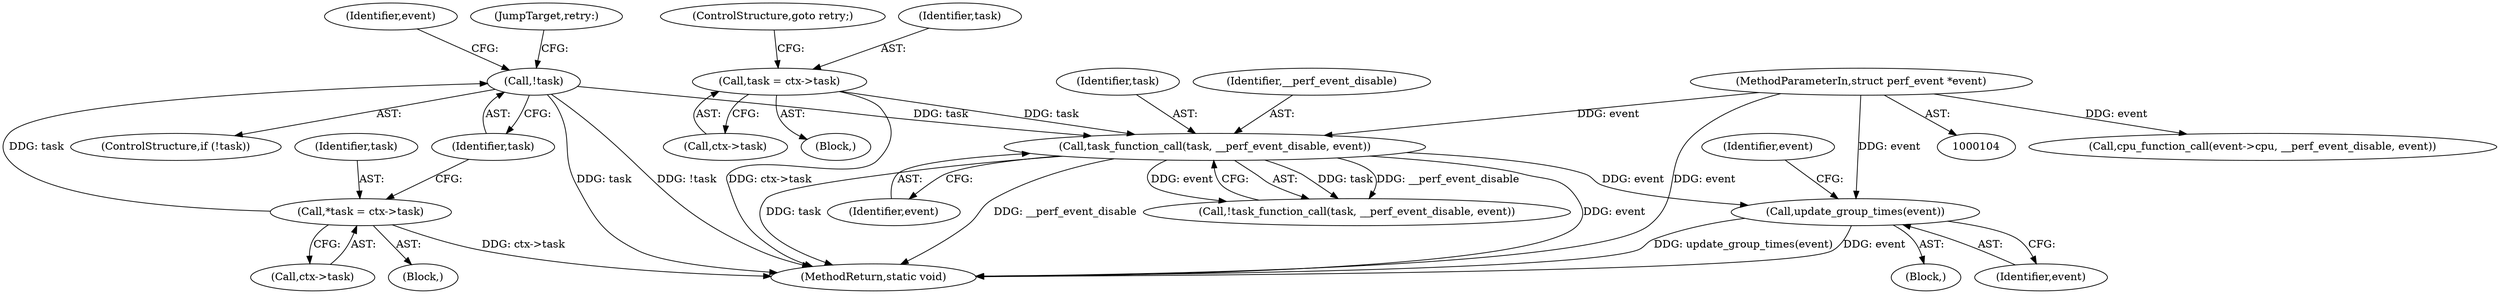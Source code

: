 digraph "0_linux_f63a8daa5812afef4f06c962351687e1ff9ccb2b_0@API" {
"1000168" [label="(Call,update_group_times(event))"];
"1000133" [label="(Call,task_function_call(task, __perf_event_disable, event))"];
"1000120" [label="(Call,!task)"];
"1000114" [label="(Call,*task = ctx->task)"];
"1000155" [label="(Call,task = ctx->task)"];
"1000105" [label="(MethodParameterIn,struct perf_event *event)"];
"1000116" [label="(Call,ctx->task)"];
"1000105" [label="(MethodParameterIn,struct perf_event *event)"];
"1000114" [label="(Call,*task = ctx->task)"];
"1000149" [label="(Block,)"];
"1000160" [label="(ControlStructure,goto retry;)"];
"1000180" [label="(MethodReturn,static void)"];
"1000169" [label="(Identifier,event)"];
"1000106" [label="(Block,)"];
"1000134" [label="(Identifier,task)"];
"1000119" [label="(ControlStructure,if (!task))"];
"1000125" [label="(Identifier,event)"];
"1000156" [label="(Identifier,task)"];
"1000130" [label="(JumpTarget,retry:)"];
"1000172" [label="(Identifier,event)"];
"1000133" [label="(Call,task_function_call(task, __perf_event_disable, event))"];
"1000135" [label="(Identifier,__perf_event_disable)"];
"1000123" [label="(Call,cpu_function_call(event->cpu, __perf_event_disable, event))"];
"1000167" [label="(Block,)"];
"1000168" [label="(Call,update_group_times(event))"];
"1000115" [label="(Identifier,task)"];
"1000157" [label="(Call,ctx->task)"];
"1000121" [label="(Identifier,task)"];
"1000132" [label="(Call,!task_function_call(task, __perf_event_disable, event))"];
"1000136" [label="(Identifier,event)"];
"1000155" [label="(Call,task = ctx->task)"];
"1000120" [label="(Call,!task)"];
"1000168" -> "1000167"  [label="AST: "];
"1000168" -> "1000169"  [label="CFG: "];
"1000169" -> "1000168"  [label="AST: "];
"1000172" -> "1000168"  [label="CFG: "];
"1000168" -> "1000180"  [label="DDG: update_group_times(event)"];
"1000168" -> "1000180"  [label="DDG: event"];
"1000133" -> "1000168"  [label="DDG: event"];
"1000105" -> "1000168"  [label="DDG: event"];
"1000133" -> "1000132"  [label="AST: "];
"1000133" -> "1000136"  [label="CFG: "];
"1000134" -> "1000133"  [label="AST: "];
"1000135" -> "1000133"  [label="AST: "];
"1000136" -> "1000133"  [label="AST: "];
"1000132" -> "1000133"  [label="CFG: "];
"1000133" -> "1000180"  [label="DDG: task"];
"1000133" -> "1000180"  [label="DDG: __perf_event_disable"];
"1000133" -> "1000180"  [label="DDG: event"];
"1000133" -> "1000132"  [label="DDG: task"];
"1000133" -> "1000132"  [label="DDG: __perf_event_disable"];
"1000133" -> "1000132"  [label="DDG: event"];
"1000120" -> "1000133"  [label="DDG: task"];
"1000155" -> "1000133"  [label="DDG: task"];
"1000105" -> "1000133"  [label="DDG: event"];
"1000120" -> "1000119"  [label="AST: "];
"1000120" -> "1000121"  [label="CFG: "];
"1000121" -> "1000120"  [label="AST: "];
"1000125" -> "1000120"  [label="CFG: "];
"1000130" -> "1000120"  [label="CFG: "];
"1000120" -> "1000180"  [label="DDG: task"];
"1000120" -> "1000180"  [label="DDG: !task"];
"1000114" -> "1000120"  [label="DDG: task"];
"1000114" -> "1000106"  [label="AST: "];
"1000114" -> "1000116"  [label="CFG: "];
"1000115" -> "1000114"  [label="AST: "];
"1000116" -> "1000114"  [label="AST: "];
"1000121" -> "1000114"  [label="CFG: "];
"1000114" -> "1000180"  [label="DDG: ctx->task"];
"1000155" -> "1000149"  [label="AST: "];
"1000155" -> "1000157"  [label="CFG: "];
"1000156" -> "1000155"  [label="AST: "];
"1000157" -> "1000155"  [label="AST: "];
"1000160" -> "1000155"  [label="CFG: "];
"1000155" -> "1000180"  [label="DDG: ctx->task"];
"1000105" -> "1000104"  [label="AST: "];
"1000105" -> "1000180"  [label="DDG: event"];
"1000105" -> "1000123"  [label="DDG: event"];
}
